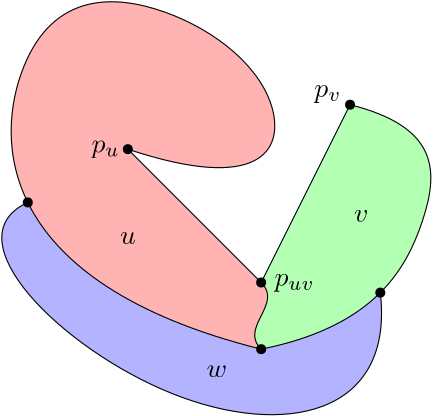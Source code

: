 <?xml version="1.0"?>
<!DOCTYPE ipe SYSTEM "ipe.dtd">
<ipe version="70206" creator="Ipe 7.2.7">
<info created="D:20200430174333" modified="D:20200501123646"/>
<preamble>\usepackage{amsmath}
\usepackage{amssymb}
\usepackage{mathtools}
\usepackage{marvosym}</preamble>
<ipestyle name="basic">
<symbol name="arrow/arc(spx)">
<path stroke="sym-stroke" fill="sym-stroke" pen="sym-pen">
0 0 m
-1 0.333 l
-1 -0.333 l
h
</path>
</symbol>
<symbol name="arrow/farc(spx)">
<path stroke="sym-stroke" fill="white" pen="sym-pen">
0 0 m
-1 0.333 l
-1 -0.333 l
h
</path>
</symbol>
<symbol name="arrow/ptarc(spx)">
<path stroke="sym-stroke" fill="sym-stroke" pen="sym-pen">
0 0 m
-1 0.333 l
-0.8 0 l
-1 -0.333 l
h
</path>
</symbol>
<symbol name="arrow/fptarc(spx)">
<path stroke="sym-stroke" fill="white" pen="sym-pen">
0 0 m
-1 0.333 l
-0.8 0 l
-1 -0.333 l
h
</path>
</symbol>
<symbol name="mark/circle(sx)" transformations="translations">
<path fill="sym-stroke">
0.6 0 0 0.6 0 0 e
0.4 0 0 0.4 0 0 e
</path>
</symbol>
<symbol name="mark/disk(sx)" transformations="translations">
<path fill="sym-stroke">
0.6 0 0 0.6 0 0 e
</path>
</symbol>
<symbol name="mark/fdisk(sfx)" transformations="translations">
<group>
<path fill="sym-fill">
0.5 0 0 0.5 0 0 e
</path>
<path fill="sym-stroke" fillrule="eofill">
0.6 0 0 0.6 0 0 e
0.4 0 0 0.4 0 0 e
</path>
</group>
</symbol>
<symbol name="mark/box(sx)" transformations="translations">
<path fill="sym-stroke" fillrule="eofill">
-0.6 -0.6 m
0.6 -0.6 l
0.6 0.6 l
-0.6 0.6 l
h
-0.4 -0.4 m
0.4 -0.4 l
0.4 0.4 l
-0.4 0.4 l
h
</path>
</symbol>
<symbol name="mark/square(sx)" transformations="translations">
<path fill="sym-stroke">
-0.6 -0.6 m
0.6 -0.6 l
0.6 0.6 l
-0.6 0.6 l
h
</path>
</symbol>
<symbol name="mark/fsquare(sfx)" transformations="translations">
<group>
<path fill="sym-fill">
-0.5 -0.5 m
0.5 -0.5 l
0.5 0.5 l
-0.5 0.5 l
h
</path>
<path fill="sym-stroke" fillrule="eofill">
-0.6 -0.6 m
0.6 -0.6 l
0.6 0.6 l
-0.6 0.6 l
h
-0.4 -0.4 m
0.4 -0.4 l
0.4 0.4 l
-0.4 0.4 l
h
</path>
</group>
</symbol>
<symbol name="mark/cross(sx)" transformations="translations">
<group>
<path fill="sym-stroke">
-0.43 -0.57 m
0.57 0.43 l
0.43 0.57 l
-0.57 -0.43 l
h
</path>
<path fill="sym-stroke">
-0.43 0.57 m
0.57 -0.43 l
0.43 -0.57 l
-0.57 0.43 l
h
</path>
</group>
</symbol>
<symbol name="arrow/fnormal(spx)">
<path stroke="sym-stroke" fill="white" pen="sym-pen">
0 0 m
-1 0.333 l
-1 -0.333 l
h
</path>
</symbol>
<symbol name="arrow/pointed(spx)">
<path stroke="sym-stroke" fill="sym-stroke" pen="sym-pen">
0 0 m
-1 0.333 l
-0.8 0 l
-1 -0.333 l
h
</path>
</symbol>
<symbol name="arrow/fpointed(spx)">
<path stroke="sym-stroke" fill="white" pen="sym-pen">
0 0 m
-1 0.333 l
-0.8 0 l
-1 -0.333 l
h
</path>
</symbol>
<symbol name="arrow/linear(spx)">
<path stroke="sym-stroke" pen="sym-pen">
-1 0.333 m
0 0 l
-1 -0.333 l
</path>
</symbol>
<symbol name="arrow/fdouble(spx)">
<path stroke="sym-stroke" fill="white" pen="sym-pen">
0 0 m
-1 0.333 l
-1 -0.333 l
h
-1 0 m
-2 0.333 l
-2 -0.333 l
h
</path>
</symbol>
<symbol name="arrow/double(spx)">
<path stroke="sym-stroke" fill="sym-stroke" pen="sym-pen">
0 0 m
-1 0.333 l
-1 -0.333 l
h
-1 0 m
-2 0.333 l
-2 -0.333 l
h
</path>
</symbol>
<pen name="heavier" value="0.8"/>
<pen name="fat" value="1.2"/>
<pen name="ultrafat" value="2"/>
<pen name="vertex" value="20"/>
<pen name="boundary" value="20"/>
<symbolsize name="large" value="5"/>
<symbolsize name="small" value="2"/>
<symbolsize name="tiny" value="1.1"/>
<arrowsize name="large" value="10"/>
<arrowsize name="small" value="5"/>
<arrowsize name="tiny" value="3"/>
<color name="flatred" value="1 0.7 0.7"/>
<color name="flatgreen" value="0.7 1 0.7"/>
<color name="flatblue" value="0.7 0.7 1"/>
<color name="flatyellow" value="1 1 0.7"/>
<color name="flatorange" value="1 0.85 0.7"/>
<color name="flatcyan" value="0.7 1 1"/>
<color name="flatdarkgray" value="0.7"/>
<color name="flatgray" value="0.8"/>
<color name="flatlightgray" value="0.9"/>
<dashstyle name="dashed" value="[4] 0"/>
<dashstyle name="dotted" value="[1 3] 0"/>
<dashstyle name="dash dotted" value="[4 2 1 2] 0"/>
<dashstyle name="dash dot dotted" value="[4 2 1 2 1 2] 0"/>
<textsize name="large" value="\large"/>
<textsize name="Large" value="\Large"/>
<textsize name="LARGE" value="\LARGE"/>
<textsize name="huge" value="\huge"/>
<textsize name="Huge" value="\Huge"/>
<textsize name="small" value="\small"/>
<textsize name="footnote" value="\footnotesize"/>
<textsize name="tiny" value="\tiny"/>
<textstyle name="center" begin="\begin{center}" end="\end{center}"/>
<textstyle name="itemize" begin="\begin{itemize}" end="\end{itemize}"/>
<textstyle name="item" begin="\begin{itemize}\item{}" end="\end{itemize}"/>
<gridsize name="4 pts" value="4"/>
<gridsize name="8 pts (~3 mm)" value="8"/>
<gridsize name="16 pts (~6 mm)" value="16"/>
<anglesize name="60 deg" value="60"/>
<anglesize name="45 deg" value="45"/>
<anglesize name="30 deg" value="30"/>
<anglesize name="22.5 deg" value="22.5"/>
<anglesize name="15 deg" value="15"/>
<opacity name="10%" value="0.1"/>
<opacity name="30%" value="0.3"/>
<opacity name="50%" value="0.5"/>
<opacity name="75%" value="0.75"/>
<layout paper="640 480" origin="0 0" frame="640 480"/>
<tiling name="falling" angle="-60" step="4" width="1"/>
<tiling name="rising" angle="30" step="4" width="1"/>
</ipestyle>
<page>
<layer name="boundary"/>
<layer name="faces"/>
<layer name="dashed"/>
<layer name="dotted"/>
<view layers="boundary faces" active="faces"/>
<view layers="boundary faces dashed" active="boundary"/>
<view layers="boundary faces dotted" active="dotted"/>
<path layer="faces" fill="flatblue">
490.892 188.358 m
496 144
416 128
336 208
363.984 220.828 c
448 176 l
h
</path>
<path fill="flatgreen">
480 256 m
512 248
512 216
488 176
448 168 c
440 176
456 184
448 192 c
h
</path>
<path fill="flatred">
400 240 m
448 224
464 256
416 296
352 296
352 192
448 168 c
440 176
456 184
448 192 c
h
</path>
<path layer="dotted" fill="flatyellow">
400 240 m
443.475 219.895 l
480 256 l
448 192 l
400 240 l
</path>
<path layer="boundary" stroke="black">
448 192 m
480 256 l
</path>
<path stroke="black">
448 192 m
400 240 l
</path>
<path layer="dashed" stroke="black" dash="dashed">
400 240 m
480 256 l
</path>
<path layer="dotted" stroke="black">
400 240 m
443.475 219.895 l
480 256 l
</path>
<path layer="boundary" stroke="black">
448 192 m
456 184
440 176
448 168 c
</path>
<path stroke="black">
480 256 m
512 248
512 216
488 176
448 168 c
</path>
<path stroke="black">
400 240 m
448 224
464 256
416 296
352 296
352 192
448 168 c
</path>
<use name="mark/disk(sx)" pos="448 168" size="normal" stroke="black"/>
<use name="mark/disk(sx)" pos="448 192" size="normal" stroke="black"/>
<use name="mark/disk(sx)" pos="480 256" size="normal" stroke="black"/>
<use layer="dotted" name="mark/disk(sx)" pos="443.475 219.895" size="normal" stroke="black"/>
<use layer="boundary" name="mark/disk(sx)" pos="400 240" size="normal" stroke="black"/>
<text matrix="1 0 0 1 140 -48" transformations="translations" pos="320 240" stroke="black" type="label" width="14.456" height="4.297" depth="1.93" halign="center" valign="center" style="math">p_{uv}</text>
<text matrix="1 0 0 1 72 0" transformations="translations" pos="320 240" stroke="black" type="label" width="10.221" height="4.297" depth="1.93" halign="center" valign="center" style="math">p_u</text>
<text matrix="1 0 0 1 -8 20" transformations="translations" pos="480 240" stroke="black" type="label" width="9.746" height="4.297" depth="1.93" halign="center" valign="center" style="math">p_v</text>
<text matrix="1 0 0 1 80 -32" transformations="translations" pos="320 240" stroke="black" type="label" width="5.703" height="4.289" depth="0" halign="center" valign="center" style="math">u</text>
<text matrix="1 0 0 1 4 -24" transformations="translations" pos="480 240" stroke="black" type="label" width="5.187" height="4.289" depth="0" halign="center" valign="center" style="math">v</text>
<text layer="dotted" matrix="1 0 0 1 -12 0" transformations="translations" pos="455 226" stroke="black" type="label" width="4.805" height="4.297" depth="1.93" valign="baseline" style="math">q</text>
<text matrix="1 0 0 1 112 -16" transformations="translations" pos="340 228" stroke="black" type="label" width="5.694" height="4.289" depth="0" halign="center" valign="center" style="math">x</text>
<path stroke="black" dash="dotted">
432.425 288 m
448 192 l
</path>
<path layer="boundary" stroke="black">
490.892 188.358 m
496 144
416 128
336 208
363.984 220.828 c
</path>
<use layer="faces" name="mark/disk(sx)" pos="363.984 220.828" size="normal" stroke="black"/>
<use name="mark/disk(sx)" pos="490.892 188.358" size="normal" stroke="black"/>
<text matrix="1 0 0 1 112 -80" transformations="translations" pos="320 240" stroke="black" type="label" width="7.401" height="4.289" depth="0" halign="center" valign="center" style="math">w</text>
</page>
</ipe>
